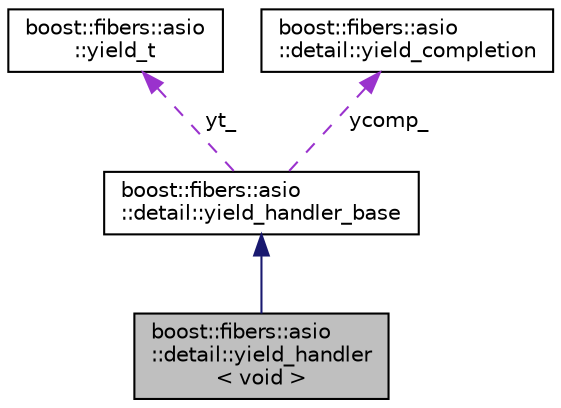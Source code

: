 digraph "boost::fibers::asio::detail::yield_handler&lt; void &gt;"
{
  edge [fontname="Helvetica",fontsize="10",labelfontname="Helvetica",labelfontsize="10"];
  node [fontname="Helvetica",fontsize="10",shape=record];
  Node2 [label="boost::fibers::asio\l::detail::yield_handler\l\< void \>",height=0.2,width=0.4,color="black", fillcolor="grey75", style="filled", fontcolor="black"];
  Node3 -> Node2 [dir="back",color="midnightblue",fontsize="10",style="solid",fontname="Helvetica"];
  Node3 [label="boost::fibers::asio\l::detail::yield_handler_base",height=0.2,width=0.4,color="black", fillcolor="white", style="filled",URL="$classboost_1_1fibers_1_1asio_1_1detail_1_1yield__handler__base.html"];
  Node4 -> Node3 [dir="back",color="darkorchid3",fontsize="10",style="dashed",label=" yt_" ,fontname="Helvetica"];
  Node4 [label="boost::fibers::asio\l::yield_t",height=0.2,width=0.4,color="black", fillcolor="white", style="filled",URL="$classboost_1_1fibers_1_1asio_1_1yield__t.html"];
  Node5 -> Node3 [dir="back",color="darkorchid3",fontsize="10",style="dashed",label=" ycomp_" ,fontname="Helvetica"];
  Node5 [label="boost::fibers::asio\l::detail::yield_completion",height=0.2,width=0.4,color="black", fillcolor="white", style="filled",URL="$structboost_1_1fibers_1_1asio_1_1detail_1_1yield__completion.html"];
}
